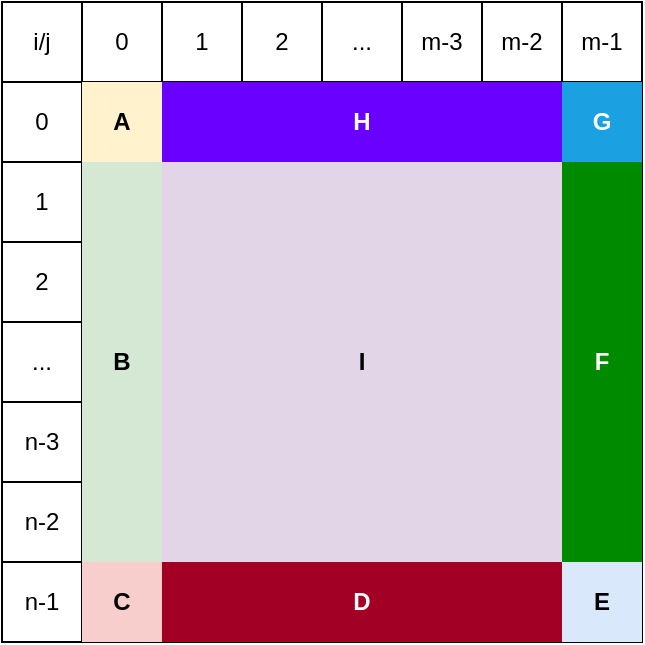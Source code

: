 <mxfile version="15.4.0" type="device"><diagram id="PkQ8ogoqzsf9s105o85E" name="Page-1"><mxGraphModel dx="1590" dy="901" grid="1" gridSize="10" guides="1" tooltips="1" connect="1" arrows="1" fold="1" page="1" pageScale="1" pageWidth="1169" pageHeight="827" math="0" shadow="0"><root><mxCell id="0"/><mxCell id="1" parent="0"/><mxCell id="I5r_LfYMdLyqZFB_5ZwI-1" value="" style="shape=table;html=1;whiteSpace=wrap;startSize=0;container=1;collapsible=0;childLayout=tableLayout;" parent="1" vertex="1"><mxGeometry x="390" y="400" width="320" height="320" as="geometry"/></mxCell><mxCell id="I5r_LfYMdLyqZFB_5ZwI-2" value="" style="shape=partialRectangle;html=1;whiteSpace=wrap;collapsible=0;dropTarget=0;pointerEvents=0;fillColor=none;top=0;left=0;bottom=0;right=0;points=[[0,0.5],[1,0.5]];portConstraint=eastwest;" parent="I5r_LfYMdLyqZFB_5ZwI-1" vertex="1"><mxGeometry width="320" height="40" as="geometry"/></mxCell><mxCell id="I5r_LfYMdLyqZFB_5ZwI-3" value="i/j" style="shape=partialRectangle;html=1;whiteSpace=wrap;connectable=0;fillColor=none;top=0;left=0;bottom=0;right=0;overflow=hidden;pointerEvents=1;" parent="I5r_LfYMdLyqZFB_5ZwI-2" vertex="1"><mxGeometry width="40" height="40" as="geometry"><mxRectangle width="40" height="40" as="alternateBounds"/></mxGeometry></mxCell><mxCell id="I5r_LfYMdLyqZFB_5ZwI-4" value="0" style="shape=partialRectangle;html=1;whiteSpace=wrap;connectable=0;fillColor=none;top=0;left=0;bottom=0;right=0;overflow=hidden;pointerEvents=1;" parent="I5r_LfYMdLyqZFB_5ZwI-2" vertex="1"><mxGeometry x="40" width="40" height="40" as="geometry"><mxRectangle width="40" height="40" as="alternateBounds"/></mxGeometry></mxCell><mxCell id="I5r_LfYMdLyqZFB_5ZwI-32" value="1" style="shape=partialRectangle;html=1;whiteSpace=wrap;connectable=0;fillColor=none;top=0;left=0;bottom=0;right=0;overflow=hidden;pointerEvents=1;" parent="I5r_LfYMdLyqZFB_5ZwI-2" vertex="1"><mxGeometry x="80" width="40" height="40" as="geometry"><mxRectangle width="40" height="40" as="alternateBounds"/></mxGeometry></mxCell><mxCell id="I5r_LfYMdLyqZFB_5ZwI-14" value="2" style="shape=partialRectangle;html=1;whiteSpace=wrap;connectable=0;fillColor=none;top=0;left=0;bottom=0;right=0;overflow=hidden;pointerEvents=1;" parent="I5r_LfYMdLyqZFB_5ZwI-2" vertex="1"><mxGeometry x="120" width="40" height="40" as="geometry"><mxRectangle width="40" height="40" as="alternateBounds"/></mxGeometry></mxCell><mxCell id="I5r_LfYMdLyqZFB_5ZwI-17" value="..." style="shape=partialRectangle;html=1;whiteSpace=wrap;connectable=0;fillColor=none;top=0;left=0;bottom=0;right=0;overflow=hidden;pointerEvents=1;" parent="I5r_LfYMdLyqZFB_5ZwI-2" vertex="1"><mxGeometry x="160" width="40" height="40" as="geometry"><mxRectangle width="40" height="40" as="alternateBounds"/></mxGeometry></mxCell><mxCell id="I5r_LfYMdLyqZFB_5ZwI-5" value="m-3" style="shape=partialRectangle;html=1;whiteSpace=wrap;connectable=0;fillColor=none;top=0;left=0;bottom=0;right=0;overflow=hidden;pointerEvents=1;" parent="I5r_LfYMdLyqZFB_5ZwI-2" vertex="1"><mxGeometry x="200" width="40" height="40" as="geometry"><mxRectangle width="40" height="40" as="alternateBounds"/></mxGeometry></mxCell><mxCell id="I5r_LfYMdLyqZFB_5ZwI-44" value="m-2" style="shape=partialRectangle;html=1;whiteSpace=wrap;connectable=0;fillColor=none;top=0;left=0;bottom=0;right=0;overflow=hidden;pointerEvents=1;" parent="I5r_LfYMdLyqZFB_5ZwI-2" vertex="1"><mxGeometry x="240" width="40" height="40" as="geometry"><mxRectangle width="40" height="40" as="alternateBounds"/></mxGeometry></mxCell><mxCell id="I5r_LfYMdLyqZFB_5ZwI-56" value="m-1" style="shape=partialRectangle;html=1;whiteSpace=wrap;connectable=0;fillColor=none;top=0;left=0;bottom=0;right=0;overflow=hidden;pointerEvents=1;" parent="I5r_LfYMdLyqZFB_5ZwI-2" vertex="1"><mxGeometry x="280" width="40" height="40" as="geometry"><mxRectangle width="40" height="40" as="alternateBounds"/></mxGeometry></mxCell><mxCell id="I5r_LfYMdLyqZFB_5ZwI-37" style="shape=partialRectangle;html=1;whiteSpace=wrap;collapsible=0;dropTarget=0;pointerEvents=0;fillColor=none;top=0;left=0;bottom=0;right=0;points=[[0,0.5],[1,0.5]];portConstraint=eastwest;" parent="I5r_LfYMdLyqZFB_5ZwI-1" vertex="1"><mxGeometry y="40" width="320" height="40" as="geometry"/></mxCell><mxCell id="I5r_LfYMdLyqZFB_5ZwI-38" value="0" style="shape=partialRectangle;html=1;whiteSpace=wrap;connectable=0;fillColor=none;top=0;left=0;bottom=0;right=0;overflow=hidden;pointerEvents=1;" parent="I5r_LfYMdLyqZFB_5ZwI-37" vertex="1"><mxGeometry width="40" height="40" as="geometry"><mxRectangle width="40" height="40" as="alternateBounds"/></mxGeometry></mxCell><mxCell id="I5r_LfYMdLyqZFB_5ZwI-39" value="A" style="shape=partialRectangle;html=1;whiteSpace=wrap;connectable=0;fillColor=#fff2cc;top=0;left=0;bottom=0;right=0;overflow=hidden;pointerEvents=1;strokeColor=#d6b656;fontStyle=1" parent="I5r_LfYMdLyqZFB_5ZwI-37" vertex="1"><mxGeometry x="40" width="40" height="40" as="geometry"><mxRectangle width="40" height="40" as="alternateBounds"/></mxGeometry></mxCell><mxCell id="I5r_LfYMdLyqZFB_5ZwI-40" value="" style="shape=partialRectangle;html=1;whiteSpace=wrap;connectable=0;fillColor=#6a00ff;top=0;left=0;bottom=0;right=0;overflow=hidden;pointerEvents=1;strokeColor=#3700CC;fontColor=#ffffff;" parent="I5r_LfYMdLyqZFB_5ZwI-37" vertex="1"><mxGeometry x="80" width="40" height="40" as="geometry"><mxRectangle width="40" height="40" as="alternateBounds"/></mxGeometry></mxCell><mxCell id="I5r_LfYMdLyqZFB_5ZwI-41" style="shape=partialRectangle;html=1;whiteSpace=wrap;connectable=0;fillColor=#6a00ff;top=0;left=0;bottom=0;right=0;overflow=hidden;pointerEvents=1;strokeColor=#3700CC;fontColor=#ffffff;" parent="I5r_LfYMdLyqZFB_5ZwI-37" vertex="1"><mxGeometry x="120" width="40" height="40" as="geometry"><mxRectangle width="40" height="40" as="alternateBounds"/></mxGeometry></mxCell><mxCell id="I5r_LfYMdLyqZFB_5ZwI-42" value="&lt;b&gt;H&lt;/b&gt;" style="shape=partialRectangle;html=1;whiteSpace=wrap;connectable=0;fillColor=#6a00ff;top=0;left=0;bottom=0;right=0;overflow=hidden;pointerEvents=1;strokeColor=#3700CC;fontColor=#ffffff;" parent="I5r_LfYMdLyqZFB_5ZwI-37" vertex="1"><mxGeometry x="160" width="40" height="40" as="geometry"><mxRectangle width="40" height="40" as="alternateBounds"/></mxGeometry></mxCell><mxCell id="I5r_LfYMdLyqZFB_5ZwI-43" style="shape=partialRectangle;html=1;whiteSpace=wrap;connectable=0;fillColor=#6a00ff;top=0;left=0;bottom=0;right=0;overflow=hidden;pointerEvents=1;strokeColor=#3700CC;fontColor=#ffffff;" parent="I5r_LfYMdLyqZFB_5ZwI-37" vertex="1"><mxGeometry x="200" width="40" height="40" as="geometry"><mxRectangle width="40" height="40" as="alternateBounds"/></mxGeometry></mxCell><mxCell id="I5r_LfYMdLyqZFB_5ZwI-45" style="shape=partialRectangle;html=1;whiteSpace=wrap;connectable=0;fillColor=#6a00ff;top=0;left=0;bottom=0;right=0;overflow=hidden;pointerEvents=1;strokeColor=#3700CC;fontColor=#ffffff;" parent="I5r_LfYMdLyqZFB_5ZwI-37" vertex="1"><mxGeometry x="240" width="40" height="40" as="geometry"><mxRectangle width="40" height="40" as="alternateBounds"/></mxGeometry></mxCell><mxCell id="I5r_LfYMdLyqZFB_5ZwI-57" value="G" style="shape=partialRectangle;html=1;whiteSpace=wrap;connectable=0;fillColor=#1ba1e2;top=0;left=0;bottom=0;right=0;overflow=hidden;pointerEvents=1;strokeColor=#006EAF;fontStyle=1;fontColor=#ffffff;" parent="I5r_LfYMdLyqZFB_5ZwI-37" vertex="1"><mxGeometry x="280" width="40" height="40" as="geometry"><mxRectangle width="40" height="40" as="alternateBounds"/></mxGeometry></mxCell><mxCell id="I5r_LfYMdLyqZFB_5ZwI-20" style="shape=partialRectangle;html=1;whiteSpace=wrap;collapsible=0;dropTarget=0;pointerEvents=0;fillColor=none;top=0;left=0;bottom=0;right=0;points=[[0,0.5],[1,0.5]];portConstraint=eastwest;" parent="I5r_LfYMdLyqZFB_5ZwI-1" vertex="1"><mxGeometry y="80" width="320" height="40" as="geometry"/></mxCell><mxCell id="I5r_LfYMdLyqZFB_5ZwI-21" value="1" style="shape=partialRectangle;html=1;whiteSpace=wrap;connectable=0;fillColor=none;top=0;left=0;bottom=0;right=0;overflow=hidden;pointerEvents=1;" parent="I5r_LfYMdLyqZFB_5ZwI-20" vertex="1"><mxGeometry width="40" height="40" as="geometry"><mxRectangle width="40" height="40" as="alternateBounds"/></mxGeometry></mxCell><mxCell id="I5r_LfYMdLyqZFB_5ZwI-22" style="shape=partialRectangle;html=1;whiteSpace=wrap;connectable=0;fillColor=#d5e8d4;top=0;left=0;bottom=0;right=0;overflow=hidden;pointerEvents=1;strokeColor=#82b366;" parent="I5r_LfYMdLyqZFB_5ZwI-20" vertex="1"><mxGeometry x="40" width="40" height="40" as="geometry"><mxRectangle width="40" height="40" as="alternateBounds"/></mxGeometry></mxCell><mxCell id="I5r_LfYMdLyqZFB_5ZwI-33" style="shape=partialRectangle;html=1;whiteSpace=wrap;connectable=0;fillColor=#e1d5e7;top=0;left=0;bottom=0;right=0;overflow=hidden;pointerEvents=1;strokeColor=#9673a6;" parent="I5r_LfYMdLyqZFB_5ZwI-20" vertex="1"><mxGeometry x="80" width="40" height="40" as="geometry"><mxRectangle width="40" height="40" as="alternateBounds"/></mxGeometry></mxCell><mxCell id="I5r_LfYMdLyqZFB_5ZwI-23" style="shape=partialRectangle;html=1;whiteSpace=wrap;connectable=0;fillColor=#e1d5e7;top=0;left=0;bottom=0;right=0;overflow=hidden;pointerEvents=1;strokeColor=#9673a6;" parent="I5r_LfYMdLyqZFB_5ZwI-20" vertex="1"><mxGeometry x="120" width="40" height="40" as="geometry"><mxRectangle width="40" height="40" as="alternateBounds"/></mxGeometry></mxCell><mxCell id="I5r_LfYMdLyqZFB_5ZwI-24" style="shape=partialRectangle;html=1;whiteSpace=wrap;connectable=0;fillColor=#e1d5e7;top=0;left=0;bottom=0;right=0;overflow=hidden;pointerEvents=1;strokeColor=#9673a6;" parent="I5r_LfYMdLyqZFB_5ZwI-20" vertex="1"><mxGeometry x="160" width="40" height="40" as="geometry"><mxRectangle width="40" height="40" as="alternateBounds"/></mxGeometry></mxCell><mxCell id="I5r_LfYMdLyqZFB_5ZwI-25" style="shape=partialRectangle;html=1;whiteSpace=wrap;connectable=0;fillColor=#e1d5e7;top=0;left=0;bottom=0;right=0;overflow=hidden;pointerEvents=1;strokeColor=#9673a6;" parent="I5r_LfYMdLyqZFB_5ZwI-20" vertex="1"><mxGeometry x="200" width="40" height="40" as="geometry"><mxRectangle width="40" height="40" as="alternateBounds"/></mxGeometry></mxCell><mxCell id="I5r_LfYMdLyqZFB_5ZwI-46" style="shape=partialRectangle;html=1;whiteSpace=wrap;connectable=0;fillColor=#e1d5e7;top=0;left=0;bottom=0;right=0;overflow=hidden;pointerEvents=1;strokeColor=#9673a6;" parent="I5r_LfYMdLyqZFB_5ZwI-20" vertex="1"><mxGeometry x="240" width="40" height="40" as="geometry"><mxRectangle width="40" height="40" as="alternateBounds"/></mxGeometry></mxCell><mxCell id="I5r_LfYMdLyqZFB_5ZwI-58" style="shape=partialRectangle;html=1;whiteSpace=wrap;connectable=0;fillColor=#008a00;top=0;left=0;bottom=0;right=0;overflow=hidden;pointerEvents=1;strokeColor=#005700;fontColor=#ffffff;" parent="I5r_LfYMdLyqZFB_5ZwI-20" vertex="1"><mxGeometry x="280" width="40" height="40" as="geometry"><mxRectangle width="40" height="40" as="alternateBounds"/></mxGeometry></mxCell><mxCell id="I5r_LfYMdLyqZFB_5ZwI-26" style="shape=partialRectangle;html=1;whiteSpace=wrap;collapsible=0;dropTarget=0;pointerEvents=0;fillColor=none;top=0;left=0;bottom=0;right=0;points=[[0,0.5],[1,0.5]];portConstraint=eastwest;" parent="I5r_LfYMdLyqZFB_5ZwI-1" vertex="1"><mxGeometry y="120" width="320" height="40" as="geometry"/></mxCell><mxCell id="I5r_LfYMdLyqZFB_5ZwI-27" value="2" style="shape=partialRectangle;html=1;whiteSpace=wrap;connectable=0;fillColor=none;top=0;left=0;bottom=0;right=0;overflow=hidden;pointerEvents=1;" parent="I5r_LfYMdLyqZFB_5ZwI-26" vertex="1"><mxGeometry width="40" height="40" as="geometry"><mxRectangle width="40" height="40" as="alternateBounds"/></mxGeometry></mxCell><mxCell id="I5r_LfYMdLyqZFB_5ZwI-28" style="shape=partialRectangle;html=1;whiteSpace=wrap;connectable=0;fillColor=#d5e8d4;top=0;left=0;bottom=0;right=0;overflow=hidden;pointerEvents=1;strokeColor=#82b366;" parent="I5r_LfYMdLyqZFB_5ZwI-26" vertex="1"><mxGeometry x="40" width="40" height="40" as="geometry"><mxRectangle width="40" height="40" as="alternateBounds"/></mxGeometry></mxCell><mxCell id="I5r_LfYMdLyqZFB_5ZwI-34" style="shape=partialRectangle;html=1;whiteSpace=wrap;connectable=0;fillColor=#e1d5e7;top=0;left=0;bottom=0;right=0;overflow=hidden;pointerEvents=1;strokeColor=#9673a6;" parent="I5r_LfYMdLyqZFB_5ZwI-26" vertex="1"><mxGeometry x="80" width="40" height="40" as="geometry"><mxRectangle width="40" height="40" as="alternateBounds"/></mxGeometry></mxCell><mxCell id="I5r_LfYMdLyqZFB_5ZwI-29" style="shape=partialRectangle;html=1;whiteSpace=wrap;connectable=0;fillColor=#e1d5e7;top=0;left=0;bottom=0;right=0;overflow=hidden;pointerEvents=1;strokeColor=#9673a6;" parent="I5r_LfYMdLyqZFB_5ZwI-26" vertex="1"><mxGeometry x="120" width="40" height="40" as="geometry"><mxRectangle width="40" height="40" as="alternateBounds"/></mxGeometry></mxCell><mxCell id="I5r_LfYMdLyqZFB_5ZwI-30" style="shape=partialRectangle;html=1;whiteSpace=wrap;connectable=0;fillColor=#e1d5e7;top=0;left=0;bottom=0;right=0;overflow=hidden;pointerEvents=1;strokeColor=#9673a6;" parent="I5r_LfYMdLyqZFB_5ZwI-26" vertex="1"><mxGeometry x="160" width="40" height="40" as="geometry"><mxRectangle width="40" height="40" as="alternateBounds"/></mxGeometry></mxCell><mxCell id="I5r_LfYMdLyqZFB_5ZwI-31" style="shape=partialRectangle;html=1;whiteSpace=wrap;connectable=0;fillColor=#e1d5e7;top=0;left=0;bottom=0;right=0;overflow=hidden;pointerEvents=1;strokeColor=#9673a6;" parent="I5r_LfYMdLyqZFB_5ZwI-26" vertex="1"><mxGeometry x="200" width="40" height="40" as="geometry"><mxRectangle width="40" height="40" as="alternateBounds"/></mxGeometry></mxCell><mxCell id="I5r_LfYMdLyqZFB_5ZwI-47" style="shape=partialRectangle;html=1;whiteSpace=wrap;connectable=0;fillColor=#e1d5e7;top=0;left=0;bottom=0;right=0;overflow=hidden;pointerEvents=1;strokeColor=#9673a6;" parent="I5r_LfYMdLyqZFB_5ZwI-26" vertex="1"><mxGeometry x="240" width="40" height="40" as="geometry"><mxRectangle width="40" height="40" as="alternateBounds"/></mxGeometry></mxCell><mxCell id="I5r_LfYMdLyqZFB_5ZwI-59" style="shape=partialRectangle;html=1;whiteSpace=wrap;connectable=0;fillColor=#008a00;top=0;left=0;bottom=0;right=0;overflow=hidden;pointerEvents=1;strokeColor=#005700;fontColor=#ffffff;" parent="I5r_LfYMdLyqZFB_5ZwI-26" vertex="1"><mxGeometry x="280" width="40" height="40" as="geometry"><mxRectangle width="40" height="40" as="alternateBounds"/></mxGeometry></mxCell><mxCell id="I5r_LfYMdLyqZFB_5ZwI-6" value="" style="shape=partialRectangle;html=1;whiteSpace=wrap;collapsible=0;dropTarget=0;pointerEvents=0;fillColor=none;top=0;left=0;bottom=0;right=0;points=[[0,0.5],[1,0.5]];portConstraint=eastwest;" parent="I5r_LfYMdLyqZFB_5ZwI-1" vertex="1"><mxGeometry y="160" width="320" height="40" as="geometry"/></mxCell><mxCell id="I5r_LfYMdLyqZFB_5ZwI-7" value="..." style="shape=partialRectangle;html=1;whiteSpace=wrap;connectable=0;fillColor=none;top=0;left=0;bottom=0;right=0;overflow=hidden;pointerEvents=1;" parent="I5r_LfYMdLyqZFB_5ZwI-6" vertex="1"><mxGeometry width="40" height="40" as="geometry"><mxRectangle width="40" height="40" as="alternateBounds"/></mxGeometry></mxCell><mxCell id="I5r_LfYMdLyqZFB_5ZwI-8" value="&lt;b&gt;B&lt;/b&gt;" style="shape=partialRectangle;html=1;whiteSpace=wrap;connectable=0;fillColor=#d5e8d4;top=0;left=0;bottom=0;right=0;overflow=hidden;pointerEvents=1;strokeColor=#82b366;" parent="I5r_LfYMdLyqZFB_5ZwI-6" vertex="1"><mxGeometry x="40" width="40" height="40" as="geometry"><mxRectangle width="40" height="40" as="alternateBounds"/></mxGeometry></mxCell><mxCell id="I5r_LfYMdLyqZFB_5ZwI-35" style="shape=partialRectangle;html=1;whiteSpace=wrap;connectable=0;fillColor=#e1d5e7;top=0;left=0;bottom=0;right=0;overflow=hidden;pointerEvents=1;strokeColor=#9673a6;" parent="I5r_LfYMdLyqZFB_5ZwI-6" vertex="1"><mxGeometry x="80" width="40" height="40" as="geometry"><mxRectangle width="40" height="40" as="alternateBounds"/></mxGeometry></mxCell><mxCell id="I5r_LfYMdLyqZFB_5ZwI-15" style="shape=partialRectangle;html=1;whiteSpace=wrap;connectable=0;fillColor=#e1d5e7;top=0;left=0;bottom=0;right=0;overflow=hidden;pointerEvents=1;strokeColor=#9673a6;" parent="I5r_LfYMdLyqZFB_5ZwI-6" vertex="1"><mxGeometry x="120" width="40" height="40" as="geometry"><mxRectangle width="40" height="40" as="alternateBounds"/></mxGeometry></mxCell><mxCell id="I5r_LfYMdLyqZFB_5ZwI-18" value="&lt;b&gt;I&lt;/b&gt;" style="shape=partialRectangle;html=1;whiteSpace=wrap;connectable=0;fillColor=#e1d5e7;top=0;left=0;bottom=0;right=0;overflow=hidden;pointerEvents=1;strokeColor=#9673a6;" parent="I5r_LfYMdLyqZFB_5ZwI-6" vertex="1"><mxGeometry x="160" width="40" height="40" as="geometry"><mxRectangle width="40" height="40" as="alternateBounds"/></mxGeometry></mxCell><mxCell id="I5r_LfYMdLyqZFB_5ZwI-9" value="" style="shape=partialRectangle;html=1;whiteSpace=wrap;connectable=0;fillColor=#e1d5e7;top=0;left=0;bottom=0;right=0;overflow=hidden;pointerEvents=1;strokeColor=#9673a6;" parent="I5r_LfYMdLyqZFB_5ZwI-6" vertex="1"><mxGeometry x="200" width="40" height="40" as="geometry"><mxRectangle width="40" height="40" as="alternateBounds"/></mxGeometry></mxCell><mxCell id="I5r_LfYMdLyqZFB_5ZwI-48" style="shape=partialRectangle;html=1;whiteSpace=wrap;connectable=0;fillColor=#e1d5e7;top=0;left=0;bottom=0;right=0;overflow=hidden;pointerEvents=1;strokeColor=#9673a6;" parent="I5r_LfYMdLyqZFB_5ZwI-6" vertex="1"><mxGeometry x="240" width="40" height="40" as="geometry"><mxRectangle width="40" height="40" as="alternateBounds"/></mxGeometry></mxCell><mxCell id="I5r_LfYMdLyqZFB_5ZwI-60" value="&lt;b&gt;F&lt;/b&gt;" style="shape=partialRectangle;html=1;whiteSpace=wrap;connectable=0;fillColor=#008a00;top=0;left=0;bottom=0;right=0;overflow=hidden;pointerEvents=1;strokeColor=#005700;fontColor=#ffffff;" parent="I5r_LfYMdLyqZFB_5ZwI-6" vertex="1"><mxGeometry x="280" width="40" height="40" as="geometry"><mxRectangle width="40" height="40" as="alternateBounds"/></mxGeometry></mxCell><mxCell id="I5r_LfYMdLyqZFB_5ZwI-10" value="" style="shape=partialRectangle;html=1;whiteSpace=wrap;collapsible=0;dropTarget=0;pointerEvents=0;fillColor=none;top=0;left=0;bottom=0;right=0;points=[[0,0.5],[1,0.5]];portConstraint=eastwest;" parent="I5r_LfYMdLyqZFB_5ZwI-1" vertex="1"><mxGeometry y="200" width="320" height="40" as="geometry"/></mxCell><mxCell id="I5r_LfYMdLyqZFB_5ZwI-11" value="n-3" style="shape=partialRectangle;html=1;whiteSpace=wrap;connectable=0;fillColor=none;top=0;left=0;bottom=0;right=0;overflow=hidden;pointerEvents=1;" parent="I5r_LfYMdLyqZFB_5ZwI-10" vertex="1"><mxGeometry width="40" height="40" as="geometry"><mxRectangle width="40" height="40" as="alternateBounds"/></mxGeometry></mxCell><mxCell id="I5r_LfYMdLyqZFB_5ZwI-12" value="" style="shape=partialRectangle;html=1;whiteSpace=wrap;connectable=0;fillColor=#d5e8d4;top=0;left=0;bottom=0;right=0;overflow=hidden;pointerEvents=1;strokeColor=#82b366;" parent="I5r_LfYMdLyqZFB_5ZwI-10" vertex="1"><mxGeometry x="40" width="40" height="40" as="geometry"><mxRectangle width="40" height="40" as="alternateBounds"/></mxGeometry></mxCell><mxCell id="I5r_LfYMdLyqZFB_5ZwI-36" style="shape=partialRectangle;html=1;whiteSpace=wrap;connectable=0;fillColor=#e1d5e7;top=0;left=0;bottom=0;right=0;overflow=hidden;pointerEvents=1;strokeColor=#9673a6;" parent="I5r_LfYMdLyqZFB_5ZwI-10" vertex="1"><mxGeometry x="80" width="40" height="40" as="geometry"><mxRectangle width="40" height="40" as="alternateBounds"/></mxGeometry></mxCell><mxCell id="I5r_LfYMdLyqZFB_5ZwI-16" style="shape=partialRectangle;html=1;whiteSpace=wrap;connectable=0;fillColor=#e1d5e7;top=0;left=0;bottom=0;right=0;overflow=hidden;pointerEvents=1;strokeColor=#9673a6;" parent="I5r_LfYMdLyqZFB_5ZwI-10" vertex="1"><mxGeometry x="120" width="40" height="40" as="geometry"><mxRectangle width="40" height="40" as="alternateBounds"/></mxGeometry></mxCell><mxCell id="I5r_LfYMdLyqZFB_5ZwI-19" style="shape=partialRectangle;html=1;whiteSpace=wrap;connectable=0;fillColor=#e1d5e7;top=0;left=0;bottom=0;right=0;overflow=hidden;pointerEvents=1;strokeColor=#9673a6;" parent="I5r_LfYMdLyqZFB_5ZwI-10" vertex="1"><mxGeometry x="160" width="40" height="40" as="geometry"><mxRectangle width="40" height="40" as="alternateBounds"/></mxGeometry></mxCell><mxCell id="I5r_LfYMdLyqZFB_5ZwI-13" value="" style="shape=partialRectangle;html=1;whiteSpace=wrap;connectable=0;fillColor=#e1d5e7;top=0;left=0;bottom=0;right=0;overflow=hidden;pointerEvents=1;strokeColor=#9673a6;" parent="I5r_LfYMdLyqZFB_5ZwI-10" vertex="1"><mxGeometry x="200" width="40" height="40" as="geometry"><mxRectangle width="40" height="40" as="alternateBounds"/></mxGeometry></mxCell><mxCell id="I5r_LfYMdLyqZFB_5ZwI-49" style="shape=partialRectangle;html=1;whiteSpace=wrap;connectable=0;fillColor=#e1d5e7;top=0;left=0;bottom=0;right=0;overflow=hidden;pointerEvents=1;strokeColor=#9673a6;" parent="I5r_LfYMdLyqZFB_5ZwI-10" vertex="1"><mxGeometry x="240" width="40" height="40" as="geometry"><mxRectangle width="40" height="40" as="alternateBounds"/></mxGeometry></mxCell><mxCell id="I5r_LfYMdLyqZFB_5ZwI-61" style="shape=partialRectangle;html=1;whiteSpace=wrap;connectable=0;fillColor=#008a00;top=0;left=0;bottom=0;right=0;overflow=hidden;pointerEvents=1;strokeColor=#005700;fontColor=#ffffff;" parent="I5r_LfYMdLyqZFB_5ZwI-10" vertex="1"><mxGeometry x="280" width="40" height="40" as="geometry"><mxRectangle width="40" height="40" as="alternateBounds"/></mxGeometry></mxCell><mxCell id="I5r_LfYMdLyqZFB_5ZwI-62" style="shape=partialRectangle;html=1;whiteSpace=wrap;collapsible=0;dropTarget=0;pointerEvents=0;fillColor=none;top=0;left=0;bottom=0;right=0;points=[[0,0.5],[1,0.5]];portConstraint=eastwest;" parent="I5r_LfYMdLyqZFB_5ZwI-1" vertex="1"><mxGeometry y="240" width="320" height="40" as="geometry"/></mxCell><mxCell id="I5r_LfYMdLyqZFB_5ZwI-63" value="n-2" style="shape=partialRectangle;html=1;whiteSpace=wrap;connectable=0;fillColor=none;top=0;left=0;bottom=0;right=0;overflow=hidden;pointerEvents=1;" parent="I5r_LfYMdLyqZFB_5ZwI-62" vertex="1"><mxGeometry width="40" height="40" as="geometry"><mxRectangle width="40" height="40" as="alternateBounds"/></mxGeometry></mxCell><mxCell id="I5r_LfYMdLyqZFB_5ZwI-64" style="shape=partialRectangle;html=1;whiteSpace=wrap;connectable=0;fillColor=#d5e8d4;top=0;left=0;bottom=0;right=0;overflow=hidden;pointerEvents=1;strokeColor=#82b366;" parent="I5r_LfYMdLyqZFB_5ZwI-62" vertex="1"><mxGeometry x="40" width="40" height="40" as="geometry"><mxRectangle width="40" height="40" as="alternateBounds"/></mxGeometry></mxCell><mxCell id="I5r_LfYMdLyqZFB_5ZwI-65" style="shape=partialRectangle;html=1;whiteSpace=wrap;connectable=0;fillColor=#e1d5e7;top=0;left=0;bottom=0;right=0;overflow=hidden;pointerEvents=1;strokeColor=#9673a6;" parent="I5r_LfYMdLyqZFB_5ZwI-62" vertex="1"><mxGeometry x="80" width="40" height="40" as="geometry"><mxRectangle width="40" height="40" as="alternateBounds"/></mxGeometry></mxCell><mxCell id="I5r_LfYMdLyqZFB_5ZwI-66" style="shape=partialRectangle;html=1;whiteSpace=wrap;connectable=0;fillColor=#e1d5e7;top=0;left=0;bottom=0;right=0;overflow=hidden;pointerEvents=1;strokeColor=#9673a6;" parent="I5r_LfYMdLyqZFB_5ZwI-62" vertex="1"><mxGeometry x="120" width="40" height="40" as="geometry"><mxRectangle width="40" height="40" as="alternateBounds"/></mxGeometry></mxCell><mxCell id="I5r_LfYMdLyqZFB_5ZwI-67" style="shape=partialRectangle;html=1;whiteSpace=wrap;connectable=0;fillColor=#e1d5e7;top=0;left=0;bottom=0;right=0;overflow=hidden;pointerEvents=1;strokeColor=#9673a6;" parent="I5r_LfYMdLyqZFB_5ZwI-62" vertex="1"><mxGeometry x="160" width="40" height="40" as="geometry"><mxRectangle width="40" height="40" as="alternateBounds"/></mxGeometry></mxCell><mxCell id="I5r_LfYMdLyqZFB_5ZwI-68" style="shape=partialRectangle;html=1;whiteSpace=wrap;connectable=0;fillColor=#e1d5e7;top=0;left=0;bottom=0;right=0;overflow=hidden;pointerEvents=1;strokeColor=#9673a6;" parent="I5r_LfYMdLyqZFB_5ZwI-62" vertex="1"><mxGeometry x="200" width="40" height="40" as="geometry"><mxRectangle width="40" height="40" as="alternateBounds"/></mxGeometry></mxCell><mxCell id="I5r_LfYMdLyqZFB_5ZwI-69" style="shape=partialRectangle;html=1;whiteSpace=wrap;connectable=0;fillColor=#e1d5e7;top=0;left=0;bottom=0;right=0;overflow=hidden;pointerEvents=1;strokeColor=#9673a6;" parent="I5r_LfYMdLyqZFB_5ZwI-62" vertex="1"><mxGeometry x="240" width="40" height="40" as="geometry"><mxRectangle width="40" height="40" as="alternateBounds"/></mxGeometry></mxCell><mxCell id="I5r_LfYMdLyqZFB_5ZwI-70" style="shape=partialRectangle;html=1;whiteSpace=wrap;connectable=0;fillColor=#008a00;top=0;left=0;bottom=0;right=0;overflow=hidden;pointerEvents=1;strokeColor=#005700;fontColor=#ffffff;" parent="I5r_LfYMdLyqZFB_5ZwI-62" vertex="1"><mxGeometry x="280" width="40" height="40" as="geometry"><mxRectangle width="40" height="40" as="alternateBounds"/></mxGeometry></mxCell><mxCell id="I5r_LfYMdLyqZFB_5ZwI-71" style="shape=partialRectangle;html=1;whiteSpace=wrap;collapsible=0;dropTarget=0;pointerEvents=0;fillColor=none;top=0;left=0;bottom=0;right=0;points=[[0,0.5],[1,0.5]];portConstraint=eastwest;" parent="I5r_LfYMdLyqZFB_5ZwI-1" vertex="1"><mxGeometry y="280" width="320" height="40" as="geometry"/></mxCell><mxCell id="I5r_LfYMdLyqZFB_5ZwI-72" value="n-1" style="shape=partialRectangle;html=1;whiteSpace=wrap;connectable=0;fillColor=none;top=0;left=0;bottom=0;right=0;overflow=hidden;pointerEvents=1;" parent="I5r_LfYMdLyqZFB_5ZwI-71" vertex="1"><mxGeometry width="40" height="40" as="geometry"><mxRectangle width="40" height="40" as="alternateBounds"/></mxGeometry></mxCell><mxCell id="I5r_LfYMdLyqZFB_5ZwI-73" value="C" style="shape=partialRectangle;html=1;whiteSpace=wrap;connectable=0;fillColor=#f8cecc;top=0;left=0;bottom=0;right=0;overflow=hidden;pointerEvents=1;strokeColor=#b85450;fontStyle=1" parent="I5r_LfYMdLyqZFB_5ZwI-71" vertex="1"><mxGeometry x="40" width="40" height="40" as="geometry"><mxRectangle width="40" height="40" as="alternateBounds"/></mxGeometry></mxCell><mxCell id="I5r_LfYMdLyqZFB_5ZwI-74" style="shape=partialRectangle;html=1;whiteSpace=wrap;connectable=0;fillColor=#a20025;top=0;left=0;bottom=0;right=0;overflow=hidden;pointerEvents=1;strokeColor=#6F0000;fontColor=#ffffff;" parent="I5r_LfYMdLyqZFB_5ZwI-71" vertex="1"><mxGeometry x="80" width="40" height="40" as="geometry"><mxRectangle width="40" height="40" as="alternateBounds"/></mxGeometry></mxCell><mxCell id="I5r_LfYMdLyqZFB_5ZwI-75" style="shape=partialRectangle;html=1;whiteSpace=wrap;connectable=0;fillColor=#a20025;top=0;left=0;bottom=0;right=0;overflow=hidden;pointerEvents=1;strokeColor=#6F0000;fontColor=#ffffff;" parent="I5r_LfYMdLyqZFB_5ZwI-71" vertex="1"><mxGeometry x="120" width="40" height="40" as="geometry"><mxRectangle width="40" height="40" as="alternateBounds"/></mxGeometry></mxCell><mxCell id="I5r_LfYMdLyqZFB_5ZwI-76" value="D" style="shape=partialRectangle;html=1;whiteSpace=wrap;connectable=0;fillColor=#a20025;top=0;left=0;bottom=0;right=0;overflow=hidden;pointerEvents=1;strokeColor=#6F0000;fontStyle=1;fontColor=#ffffff;" parent="I5r_LfYMdLyqZFB_5ZwI-71" vertex="1"><mxGeometry x="160" width="40" height="40" as="geometry"><mxRectangle width="40" height="40" as="alternateBounds"/></mxGeometry></mxCell><mxCell id="I5r_LfYMdLyqZFB_5ZwI-77" style="shape=partialRectangle;html=1;whiteSpace=wrap;connectable=0;fillColor=#a20025;top=0;left=0;bottom=0;right=0;overflow=hidden;pointerEvents=1;strokeColor=#6F0000;fontColor=#ffffff;" parent="I5r_LfYMdLyqZFB_5ZwI-71" vertex="1"><mxGeometry x="200" width="40" height="40" as="geometry"><mxRectangle width="40" height="40" as="alternateBounds"/></mxGeometry></mxCell><mxCell id="I5r_LfYMdLyqZFB_5ZwI-78" style="shape=partialRectangle;html=1;whiteSpace=wrap;connectable=0;fillColor=#a20025;top=0;left=0;bottom=0;right=0;overflow=hidden;pointerEvents=1;strokeColor=#6F0000;fontColor=#ffffff;" parent="I5r_LfYMdLyqZFB_5ZwI-71" vertex="1"><mxGeometry x="240" width="40" height="40" as="geometry"><mxRectangle width="40" height="40" as="alternateBounds"/></mxGeometry></mxCell><mxCell id="I5r_LfYMdLyqZFB_5ZwI-79" value="E" style="shape=partialRectangle;html=1;whiteSpace=wrap;connectable=0;fillColor=#dae8fc;top=0;left=0;bottom=0;right=0;overflow=hidden;pointerEvents=1;strokeColor=#6c8ebf;fontStyle=1" parent="I5r_LfYMdLyqZFB_5ZwI-71" vertex="1"><mxGeometry x="280" width="40" height="40" as="geometry"><mxRectangle width="40" height="40" as="alternateBounds"/></mxGeometry></mxCell></root></mxGraphModel></diagram></mxfile>